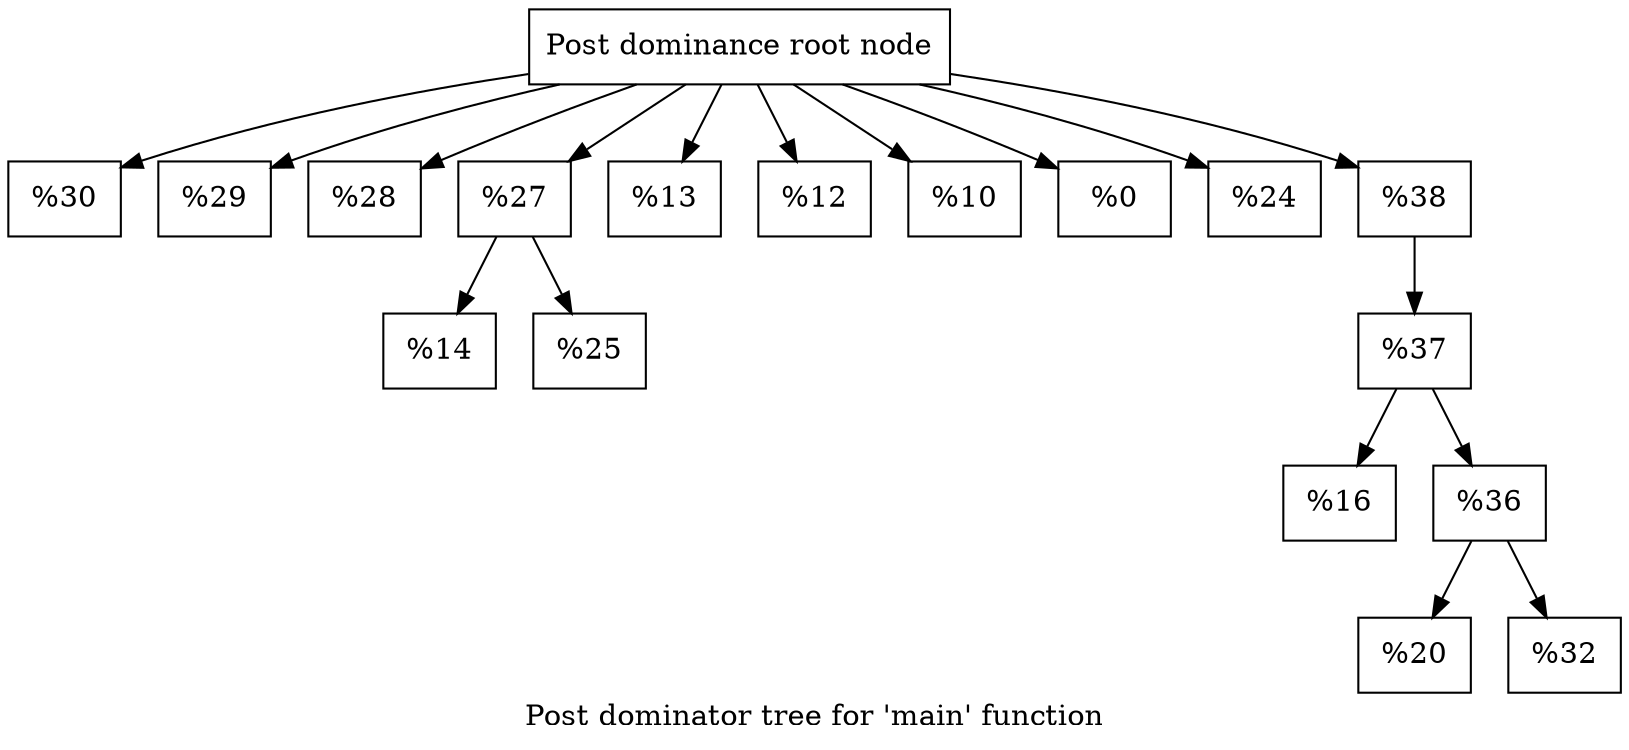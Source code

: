 digraph "Post dominator tree for 'main' function" {
	label="Post dominator tree for 'main' function";

	Node0x2768740 [shape=record,label="{Post dominance root node}"];
	Node0x2768740 -> Node0x275df00;
	Node0x2768740 -> Node0x276a3e0;
	Node0x2768740 -> Node0x275e350;
	Node0x2768740 -> Node0x27675c0;
	Node0x2768740 -> Node0x2768700;
	Node0x2768740 -> Node0x2767540;
	Node0x2768740 -> Node0x2767580;
	Node0x2768740 -> Node0x2767cc0;
	Node0x2768740 -> Node0x2767d40;
	Node0x2768740 -> Node0x2767d80;
	Node0x275df00 [shape=record,label="{%30}"];
	Node0x276a3e0 [shape=record,label="{%29}"];
	Node0x275e350 [shape=record,label="{%28}"];
	Node0x27675c0 [shape=record,label="{%27}"];
	Node0x27675c0 -> Node0x27686c0;
	Node0x27675c0 -> Node0x2767d00;
	Node0x27686c0 [shape=record,label="{%14}"];
	Node0x2767d00 [shape=record,label="{%25}"];
	Node0x2768700 [shape=record,label="{%13}"];
	Node0x2767540 [shape=record,label="{%12}"];
	Node0x2767580 [shape=record,label="{%10}"];
	Node0x2767cc0 [shape=record,label="{%0}"];
	Node0x2767d40 [shape=record,label="{%24}"];
	Node0x2767d80 [shape=record,label="{%38}"];
	Node0x2767d80 -> Node0x2767dc0;
	Node0x2767dc0 [shape=record,label="{%37}"];
	Node0x2767dc0 -> Node0x2767e00;
	Node0x2767dc0 -> Node0x2767e40;
	Node0x2767e00 [shape=record,label="{%16}"];
	Node0x2767e40 [shape=record,label="{%36}"];
	Node0x2767e40 -> Node0x2767e80;
	Node0x2767e40 -> Node0x2767ec0;
	Node0x2767e80 [shape=record,label="{%20}"];
	Node0x2767ec0 [shape=record,label="{%32}"];
}
